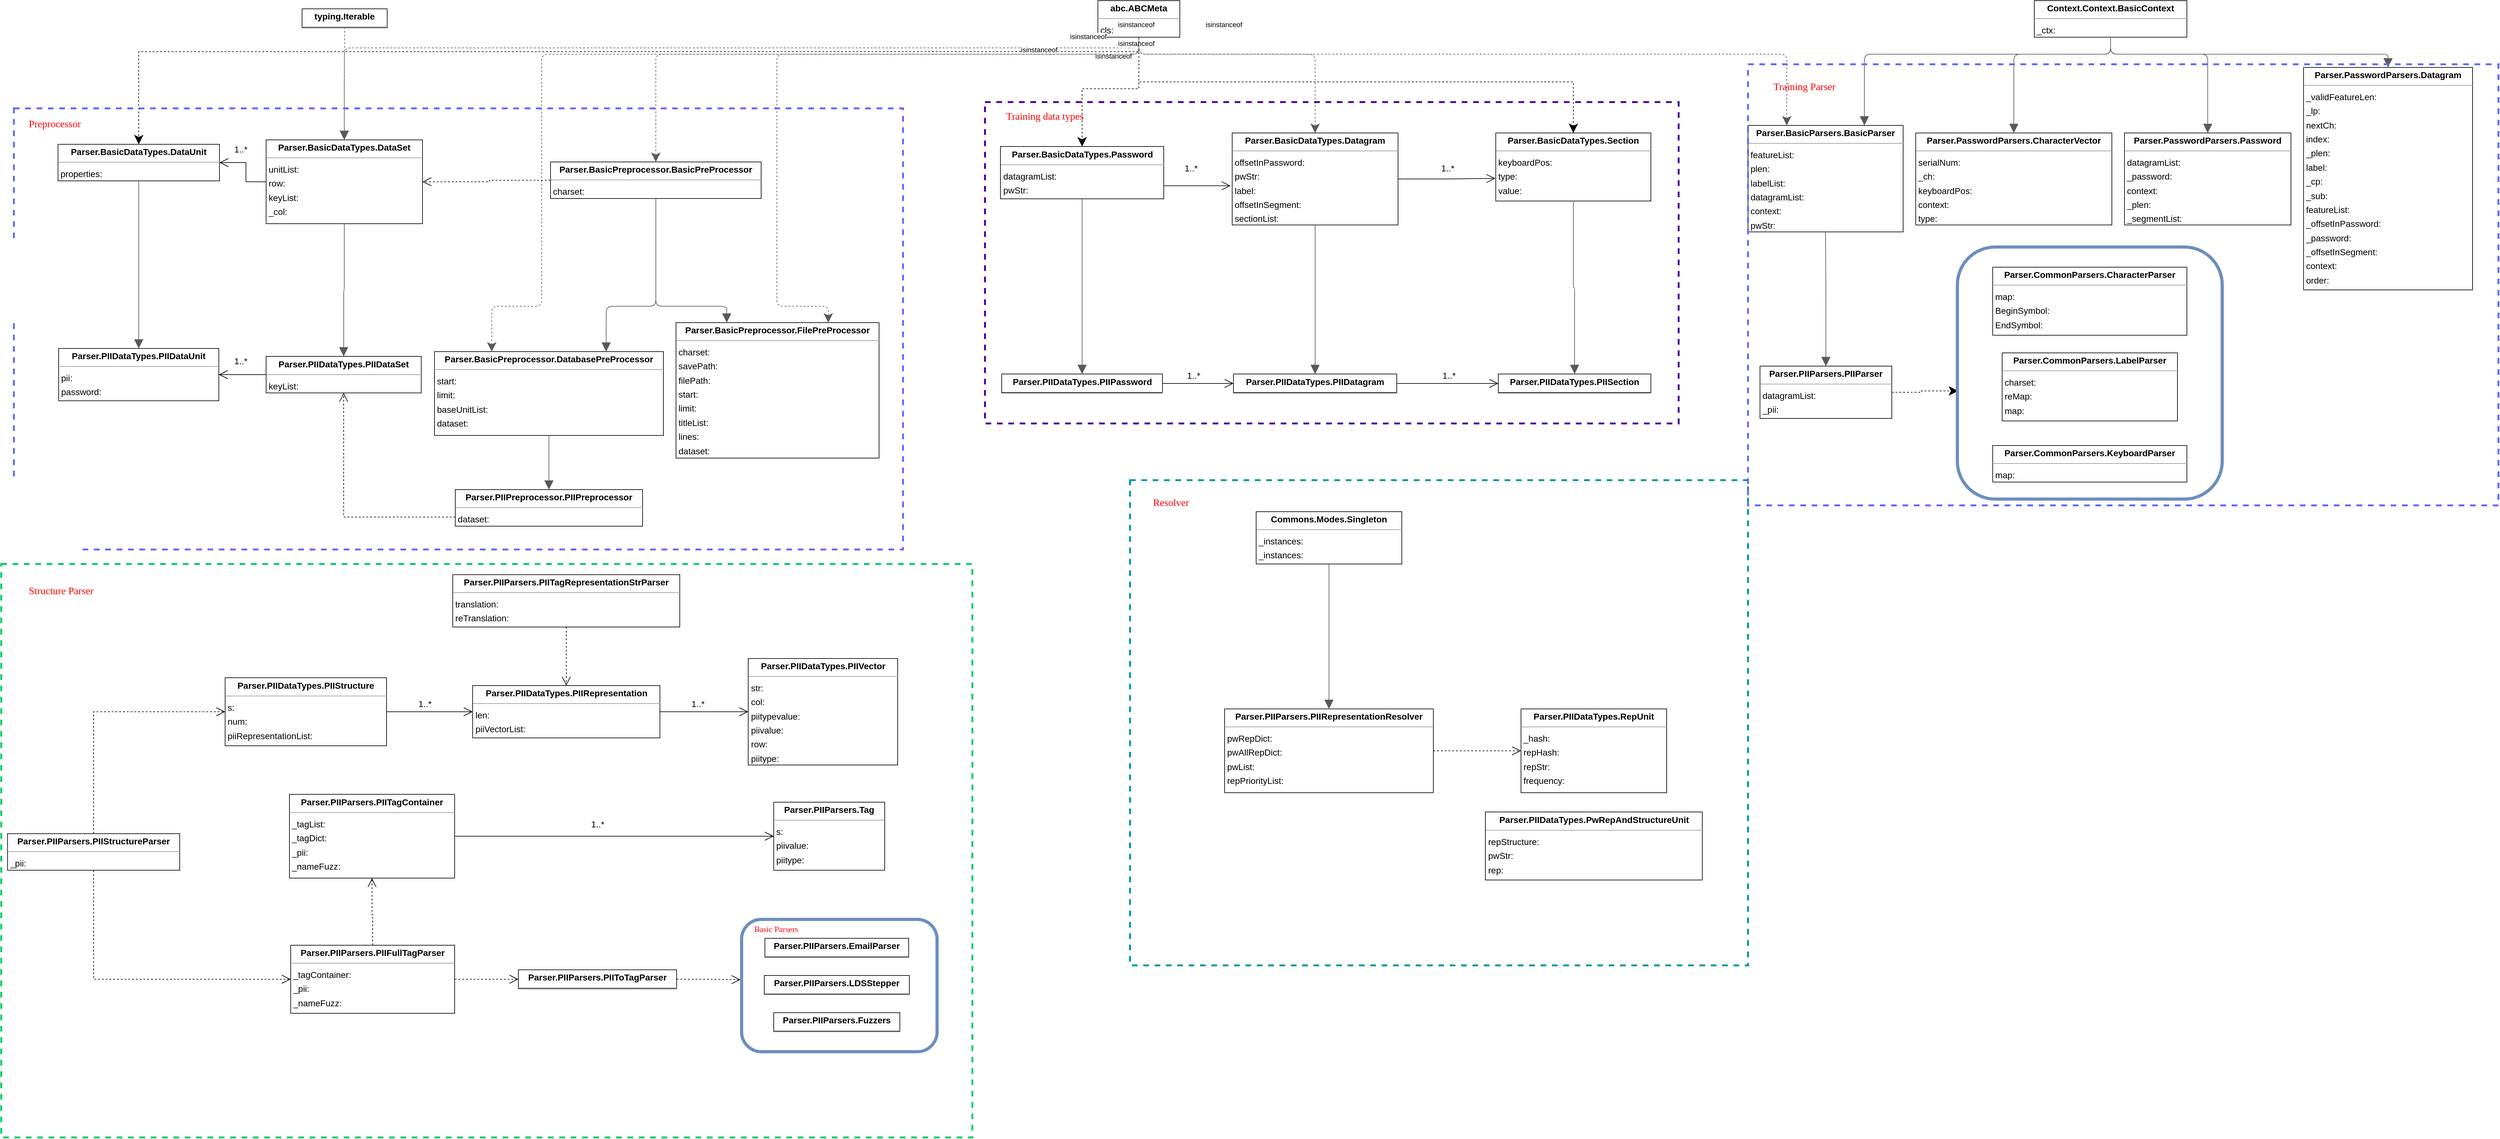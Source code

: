 <mxfile version="21.6.8" type="device">
  <diagram id="l_9h0uDrQ4hTbsfsAbHa" name="第 1 页">
    <mxGraphModel dx="3188" dy="1264" grid="1" gridSize="10" guides="1" tooltips="1" connect="1" arrows="1" fold="1" page="0" pageScale="1" pageWidth="827" pageHeight="1169" background="none" math="0" shadow="0">
      <root>
        <mxCell id="0" />
        <mxCell id="1" parent="0" />
        <mxCell id="node41" value="&lt;p style=&quot;margin:0px;margin-top:4px;text-align:center;&quot;&gt;&lt;b&gt;Commons.Modes.Singleton&lt;/b&gt;&lt;/p&gt;&lt;hr size=&quot;1&quot;/&gt;&lt;p style=&quot;margin:0 0 0 4px;line-height:1.6;&quot;&gt; _instances: &lt;br/&gt; _instances: &lt;/p&gt;" style="verticalAlign=top;align=left;overflow=fill;fontSize=14;fontFamily=Helvetica;html=1;rounded=0;shadow=0;comic=0;labelBackgroundColor=none;strokeWidth=1;" parent="1" vertex="1">
          <mxGeometry x="720" y="810" width="231" height="83" as="geometry" />
        </mxCell>
        <mxCell id="node36" value="&lt;p style=&quot;margin:0px;margin-top:4px;text-align:center;&quot;&gt;&lt;b&gt;Context.Context.BasicContext&lt;/b&gt;&lt;/p&gt;&lt;hr size=&quot;1&quot;/&gt;&lt;p style=&quot;margin:0 0 0 4px;line-height:1.6;&quot;&gt; _ctx: &lt;/p&gt;" style="verticalAlign=top;align=left;overflow=fill;fontSize=14;fontFamily=Helvetica;html=1;rounded=0;shadow=0;comic=0;labelBackgroundColor=none;strokeWidth=1;" parent="1" vertex="1">
          <mxGeometry x="1954" y="-1" width="242" height="58" as="geometry" />
        </mxCell>
        <mxCell id="node3" value="&lt;p style=&quot;margin:0px;margin-top:4px;text-align:center;&quot;&gt;&lt;b&gt;Parser.BasicDataTypes.DataSet&lt;/b&gt;&lt;/p&gt;&lt;hr size=&quot;1&quot;/&gt;&lt;p style=&quot;margin:0 0 0 4px;line-height:1.6;&quot;&gt; unitList: &lt;br/&gt; row: &lt;br/&gt; keyList: &lt;br/&gt; _col: &lt;/p&gt;" style="verticalAlign=top;align=left;overflow=fill;fontSize=14;fontFamily=Helvetica;html=1;rounded=0;shadow=0;comic=0;labelBackgroundColor=none;strokeWidth=1;" parent="1" vertex="1">
          <mxGeometry x="-850" y="220" width="248" height="133" as="geometry" />
        </mxCell>
        <mxCell id="node19" value="&lt;p style=&quot;margin:0px;margin-top:4px;text-align:center;&quot;&gt;&lt;b&gt;Parser.BasicDataTypes.DataUnit&lt;/b&gt;&lt;/p&gt;&lt;hr size=&quot;1&quot;/&gt;&lt;p style=&quot;margin:0 0 0 4px;line-height:1.6;&quot;&gt; properties: &lt;/p&gt;" style="verticalAlign=top;align=left;overflow=fill;fontSize=14;fontFamily=Helvetica;html=1;rounded=0;shadow=0;comic=0;labelBackgroundColor=none;strokeWidth=1;" parent="1" vertex="1">
          <mxGeometry x="-1180" y="227" width="256" height="58" as="geometry" />
        </mxCell>
        <mxCell id="node27" value="&lt;p style=&quot;margin:0px;margin-top:4px;text-align:center;&quot;&gt;&lt;b&gt;Parser.BasicDataTypes.Datagram&lt;/b&gt;&lt;/p&gt;&lt;hr size=&quot;1&quot;/&gt;&lt;p style=&quot;margin:0 0 0 4px;line-height:1.6;&quot;&gt; offsetInPassword: &lt;br/&gt; pwStr: &lt;br/&gt; label: &lt;br/&gt; offsetInSegment: &lt;br/&gt; sectionList: &lt;/p&gt;" style="verticalAlign=top;align=left;overflow=fill;fontSize=14;fontFamily=Helvetica;html=1;rounded=0;shadow=0;comic=0;labelBackgroundColor=none;strokeWidth=1;" parent="1" vertex="1">
          <mxGeometry x="682" y="209" width="263" height="146" as="geometry" />
        </mxCell>
        <mxCell id="node7" value="&lt;p style=&quot;margin:0px;margin-top:4px;text-align:center;&quot;&gt;&lt;b&gt;Parser.BasicDataTypes.Password&lt;/b&gt;&lt;/p&gt;&lt;hr size=&quot;1&quot;/&gt;&lt;p style=&quot;margin:0 0 0 4px;line-height:1.6;&quot;&gt; datagramList: &lt;br/&gt; pwStr: &lt;/p&gt;" style="verticalAlign=top;align=left;overflow=fill;fontSize=14;fontFamily=Helvetica;html=1;rounded=0;shadow=0;comic=0;labelBackgroundColor=none;strokeWidth=1;" parent="1" vertex="1">
          <mxGeometry x="314.5" y="230.5" width="259" height="83" as="geometry" />
        </mxCell>
        <mxCell id="node6" value="&lt;p style=&quot;margin:0px;margin-top:4px;text-align:center;&quot;&gt;&lt;b&gt;Parser.BasicDataTypes.Section&lt;/b&gt;&lt;/p&gt;&lt;hr size=&quot;1&quot;/&gt;&lt;p style=&quot;margin:0 0 0 4px;line-height:1.6;&quot;&gt; keyboardPos: &lt;br/&gt; type: &lt;br/&gt; value: &lt;/p&gt;" style="verticalAlign=top;align=left;overflow=fill;fontSize=14;fontFamily=Helvetica;html=1;rounded=0;shadow=0;comic=0;labelBackgroundColor=none;strokeWidth=1;" parent="1" vertex="1">
          <mxGeometry x="1100" y="209" width="246" height="108" as="geometry" />
        </mxCell>
        <mxCell id="node14" value="&lt;p style=&quot;margin:0px;margin-top:4px;text-align:center;&quot;&gt;&lt;b&gt;Parser.BasicParsers.BasicParser&lt;/b&gt;&lt;/p&gt;&lt;hr size=&quot;1&quot;/&gt;&lt;p style=&quot;margin:0 0 0 4px;line-height:1.6;&quot;&gt; featureList: &lt;br/&gt; plen: &lt;br/&gt; labelList: &lt;br/&gt; datagramList: &lt;br/&gt; context: &lt;br/&gt; pwStr: &lt;/p&gt;" style="verticalAlign=top;align=left;overflow=fill;fontSize=14;fontFamily=Helvetica;html=1;rounded=0;shadow=0;comic=0;labelBackgroundColor=none;strokeWidth=1;" parent="1" vertex="1">
          <mxGeometry x="1500" y="197" width="246" height="169" as="geometry" />
        </mxCell>
        <mxCell id="node4" value="&lt;p style=&quot;margin:0px;margin-top:4px;text-align:center;&quot;&gt;&lt;b&gt;Parser.BasicPreprocessor.BasicPreProcessor&lt;/b&gt;&lt;/p&gt;&lt;hr size=&quot;1&quot;/&gt;&lt;p style=&quot;margin:0 0 0 4px;line-height:1.6;&quot;&gt; charset: &lt;/p&gt;" style="verticalAlign=top;align=left;overflow=fill;fontSize=14;fontFamily=Helvetica;html=1;rounded=0;shadow=0;comic=0;labelBackgroundColor=none;strokeWidth=1;" parent="1" vertex="1">
          <mxGeometry x="-399" y="255" width="334" height="58" as="geometry" />
        </mxCell>
        <mxCell id="node25" value="&lt;p style=&quot;margin:0px;margin-top:4px;text-align:center;&quot;&gt;&lt;b&gt;Parser.BasicPreprocessor.DatabasePreProcessor&lt;/b&gt;&lt;/p&gt;&lt;hr size=&quot;1&quot;/&gt;&lt;p style=&quot;margin:0 0 0 4px;line-height:1.6;&quot;&gt; start: &lt;br/&gt; limit: &lt;br/&gt; baseUnitList: &lt;br/&gt; dataset: &lt;/p&gt;" style="verticalAlign=top;align=left;overflow=fill;fontSize=14;fontFamily=Helvetica;html=1;rounded=0;shadow=0;comic=0;labelBackgroundColor=none;strokeWidth=1;" parent="1" vertex="1">
          <mxGeometry x="-583" y="556" width="363" height="133" as="geometry" />
        </mxCell>
        <mxCell id="node18" value="&lt;p style=&quot;margin:0px;margin-top:4px;text-align:center;&quot;&gt;&lt;b&gt;Parser.BasicPreprocessor.FilePreProcessor&lt;/b&gt;&lt;/p&gt;&lt;hr size=&quot;1&quot;/&gt;&lt;p style=&quot;margin:0 0 0 4px;line-height:1.6;&quot;&gt; charset: &lt;br/&gt; savePath: &lt;br/&gt; filePath: &lt;br/&gt; start: &lt;br/&gt; limit: &lt;br/&gt; titleList: &lt;br/&gt; lines: &lt;br/&gt; dataset: &lt;/p&gt;" style="verticalAlign=top;align=left;overflow=fill;fontSize=14;fontFamily=Helvetica;html=1;rounded=0;shadow=0;comic=0;labelBackgroundColor=none;strokeWidth=1;" parent="1" vertex="1">
          <mxGeometry x="-200" y="510" width="322" height="215" as="geometry" />
        </mxCell>
        <mxCell id="node32" value="&lt;p style=&quot;margin:0px;margin-top:4px;text-align:center;&quot;&gt;&lt;b&gt;Parser.PIIDataTypes.PIIDataSet&lt;/b&gt;&lt;/p&gt;&lt;hr size=&quot;1&quot;/&gt;&lt;p style=&quot;margin:0 0 0 4px;line-height:1.6;&quot;&gt; keyList: &lt;/p&gt;" style="verticalAlign=top;align=left;overflow=fill;fontSize=14;fontFamily=Helvetica;html=1;rounded=0;shadow=0;comic=0;labelBackgroundColor=none;strokeWidth=1;" parent="1" vertex="1">
          <mxGeometry x="-850" y="563.5" width="246" height="58" as="geometry" />
        </mxCell>
        <mxCell id="node13" value="&lt;p style=&quot;margin:0px;margin-top:4px;text-align:center;&quot;&gt;&lt;b&gt;Parser.PIIDataTypes.PIIDataUnit&lt;/b&gt;&lt;/p&gt;&lt;hr size=&quot;1&quot;/&gt;&lt;p style=&quot;margin:0 0 0 4px;line-height:1.6;&quot;&gt; pii: &lt;br/&gt; password: &lt;/p&gt;" style="verticalAlign=top;align=left;overflow=fill;fontSize=14;fontFamily=Helvetica;html=1;rounded=0;shadow=0;comic=0;labelBackgroundColor=none;strokeWidth=1;" parent="1" vertex="1">
          <mxGeometry x="-1179" y="551" width="254" height="83" as="geometry" />
        </mxCell>
        <mxCell id="node12" value="&lt;p style=&quot;margin:0px;margin-top:4px;text-align:center;&quot;&gt;&lt;b&gt;Parser.PIIDataTypes.PIIDatagram&lt;/b&gt;&lt;/p&gt;&lt;hr size=&quot;1&quot;/&gt;" style="verticalAlign=top;align=left;overflow=fill;fontSize=14;fontFamily=Helvetica;html=1;rounded=0;shadow=0;comic=0;labelBackgroundColor=none;strokeWidth=1;" parent="1" vertex="1">
          <mxGeometry x="684" y="591.5" width="259" height="30" as="geometry" />
        </mxCell>
        <mxCell id="node39" value="&lt;p style=&quot;margin:0px;margin-top:4px;text-align:center;&quot;&gt;&lt;b&gt;Parser.PIIDataTypes.PIIPassword&lt;/b&gt;&lt;/p&gt;&lt;hr size=&quot;1&quot;/&gt;" style="verticalAlign=top;align=left;overflow=fill;fontSize=14;fontFamily=Helvetica;html=1;rounded=0;shadow=0;comic=0;labelBackgroundColor=none;strokeWidth=1;" parent="1" vertex="1">
          <mxGeometry x="316.5" y="591.5" width="255" height="30" as="geometry" />
        </mxCell>
        <mxCell id="node23" value="&lt;p style=&quot;margin:0px;margin-top:4px;text-align:center;&quot;&gt;&lt;b&gt;Parser.PIIDataTypes.PIIRepresentation&lt;/b&gt;&lt;/p&gt;&lt;hr size=&quot;1&quot;/&gt;&lt;p style=&quot;margin:0 0 0 4px;line-height:1.6;&quot;&gt; len: &lt;br/&gt; piiVectorList: &lt;/p&gt;" style="verticalAlign=top;align=left;overflow=fill;fontSize=14;fontFamily=Helvetica;html=1;rounded=0;shadow=0;comic=0;labelBackgroundColor=none;strokeWidth=1;" parent="1" vertex="1">
          <mxGeometry x="-522.5" y="1086" width="297" height="83" as="geometry" />
        </mxCell>
        <mxCell id="node9" value="&lt;p style=&quot;margin:0px;margin-top:4px;text-align:center;&quot;&gt;&lt;b&gt;Parser.PIIDataTypes.PIISection&lt;/b&gt;&lt;/p&gt;&lt;hr size=&quot;1&quot;/&gt;" style="verticalAlign=top;align=left;overflow=fill;fontSize=14;fontFamily=Helvetica;html=1;rounded=0;shadow=0;comic=0;labelBackgroundColor=none;strokeWidth=1;" parent="1" vertex="1">
          <mxGeometry x="1104" y="591.5" width="242" height="30" as="geometry" />
        </mxCell>
        <mxCell id="node37" value="&lt;p style=&quot;margin:0px;margin-top:4px;text-align:center;&quot;&gt;&lt;b&gt;Parser.PIIDataTypes.PIIStructure&lt;/b&gt;&lt;/p&gt;&lt;hr size=&quot;1&quot;/&gt;&lt;p style=&quot;margin:0 0 0 4px;line-height:1.6;&quot;&gt; s: &lt;br/&gt; num: &lt;br/&gt; piiRepresentationList: &lt;/p&gt;" style="verticalAlign=top;align=left;overflow=fill;fontSize=14;fontFamily=Helvetica;html=1;rounded=0;shadow=0;comic=0;labelBackgroundColor=none;strokeWidth=1;" parent="1" vertex="1">
          <mxGeometry x="-915" y="1073.5" width="256" height="108" as="geometry" />
        </mxCell>
        <mxCell id="node29" value="&lt;p style=&quot;margin:0px;margin-top:4px;text-align:center;&quot;&gt;&lt;b&gt;Parser.PIIDataTypes.PIIVector&lt;/b&gt;&lt;/p&gt;&lt;hr size=&quot;1&quot;/&gt;&lt;p style=&quot;margin:0 0 0 4px;line-height:1.6;&quot;&gt; str: &lt;br/&gt; col: &lt;br/&gt; piitypevalue: &lt;br/&gt; piivalue: &lt;br/&gt; row: &lt;br/&gt; piitype: &lt;/p&gt;" style="verticalAlign=top;align=left;overflow=fill;fontSize=14;fontFamily=Helvetica;html=1;rounded=0;shadow=0;comic=0;labelBackgroundColor=none;strokeWidth=1;" parent="1" vertex="1">
          <mxGeometry x="-85.5" y="1043" width="237" height="169" as="geometry" />
        </mxCell>
        <mxCell id="node15" value="&lt;p style=&quot;margin:0px;margin-top:4px;text-align:center;&quot;&gt;&lt;b&gt;Parser.PIIDataTypes.PwRepAndStructureUnit&lt;/b&gt;&lt;/p&gt;&lt;hr size=&quot;1&quot;/&gt;&lt;p style=&quot;margin:0 0 0 4px;line-height:1.6;&quot;&gt; repStructure: &lt;br/&gt; pwStr: &lt;br/&gt; rep: &lt;/p&gt;" style="verticalAlign=top;align=left;overflow=fill;fontSize=14;fontFamily=Helvetica;html=1;rounded=0;shadow=0;comic=0;labelBackgroundColor=none;strokeWidth=1;" parent="1" vertex="1">
          <mxGeometry x="1083.5" y="1286.5" width="344" height="108" as="geometry" />
        </mxCell>
        <mxCell id="node8" value="&lt;p style=&quot;margin:0px;margin-top:4px;text-align:center;&quot;&gt;&lt;b&gt;Parser.PIIDataTypes.RepUnit&lt;/b&gt;&lt;/p&gt;&lt;hr size=&quot;1&quot;/&gt;&lt;p style=&quot;margin:0 0 0 4px;line-height:1.6;&quot;&gt; _hash: &lt;br/&gt; repHash: &lt;br/&gt; repStr: &lt;br/&gt; frequency: &lt;/p&gt;" style="verticalAlign=top;align=left;overflow=fill;fontSize=14;fontFamily=Helvetica;html=1;rounded=0;shadow=0;comic=0;labelBackgroundColor=none;strokeWidth=1;" parent="1" vertex="1">
          <mxGeometry x="1140" y="1123" width="231" height="133" as="geometry" />
        </mxCell>
        <mxCell id="node26" value="&lt;p style=&quot;margin:0px;margin-top:4px;text-align:center;&quot;&gt;&lt;b&gt;Parser.PIIParsers.PIIFullTagParser&lt;/b&gt;&lt;/p&gt;&lt;hr size=&quot;1&quot;/&gt;&lt;p style=&quot;margin:0 0 0 4px;line-height:1.6;&quot;&gt; _tagContainer: &lt;br/&gt; _pii: &lt;br/&gt; _nameFuzz: &lt;/p&gt;" style="verticalAlign=top;align=left;overflow=fill;fontSize=14;fontFamily=Helvetica;html=1;rounded=0;shadow=0;comic=0;labelBackgroundColor=none;strokeWidth=1;" parent="1" vertex="1">
          <mxGeometry x="-811" y="1498" width="260" height="108" as="geometry" />
        </mxCell>
        <mxCell id="D26i1v6Gqlqpehpdv52o-15" style="edgeStyle=orthogonalEdgeStyle;rounded=0;orthogonalLoop=1;jettySize=auto;html=1;entryX=0.003;entryY=0.571;entryDx=0;entryDy=0;entryPerimeter=0;endSize=12;dashed=1;" edge="1" parent="1" source="node17" target="D26i1v6Gqlqpehpdv52o-13">
          <mxGeometry relative="1" as="geometry" />
        </mxCell>
        <mxCell id="node17" value="&lt;p style=&quot;margin:0px;margin-top:4px;text-align:center;&quot;&gt;&lt;b&gt;Parser.PIIParsers.PIIParser&lt;/b&gt;&lt;/p&gt;&lt;hr size=&quot;1&quot;/&gt;&lt;p style=&quot;margin:0 0 0 4px;line-height:1.6;&quot;&gt; datagramList: &lt;br/&gt; _pii: &lt;/p&gt;" style="verticalAlign=top;align=left;overflow=fill;fontSize=14;fontFamily=Helvetica;html=1;rounded=0;shadow=0;comic=0;labelBackgroundColor=none;strokeWidth=1;" parent="1" vertex="1">
          <mxGeometry x="1519" y="579" width="209" height="83" as="geometry" />
        </mxCell>
        <mxCell id="node30" value="&lt;p style=&quot;margin:0px;margin-top:4px;text-align:center;&quot;&gt;&lt;b&gt;Parser.PIIParsers.PIIRepresentationResolver&lt;/b&gt;&lt;/p&gt;&lt;hr size=&quot;1&quot;/&gt;&lt;p style=&quot;margin:0 0 0 4px;line-height:1.6;&quot;&gt; pwRepDict: &lt;br/&gt; pwAllRepDict: &lt;br/&gt; pwList: &lt;br/&gt; repPriorityList: &lt;/p&gt;" style="verticalAlign=top;align=left;overflow=fill;fontSize=14;fontFamily=Helvetica;html=1;rounded=0;shadow=0;comic=0;labelBackgroundColor=none;strokeWidth=1;" parent="1" vertex="1">
          <mxGeometry x="670" y="1123" width="331" height="133" as="geometry" />
        </mxCell>
        <mxCell id="node16" value="&lt;p style=&quot;margin:0px;margin-top:4px;text-align:center;&quot;&gt;&lt;b&gt;Parser.PIIParsers.PIIStructureParser&lt;/b&gt;&lt;/p&gt;&lt;hr size=&quot;1&quot;/&gt;&lt;p style=&quot;margin:0 0 0 4px;line-height:1.6;&quot;&gt; _pii: &lt;/p&gt;" style="verticalAlign=top;align=left;overflow=fill;fontSize=14;fontFamily=Helvetica;html=1;rounded=0;shadow=0;comic=0;labelBackgroundColor=none;strokeWidth=1;" parent="1" vertex="1">
          <mxGeometry x="-1260" y="1321" width="273" height="58" as="geometry" />
        </mxCell>
        <mxCell id="node34" value="&lt;p style=&quot;margin:0px;margin-top:4px;text-align:center;&quot;&gt;&lt;b&gt;Parser.PIIParsers.PIITagContainer&lt;/b&gt;&lt;/p&gt;&lt;hr size=&quot;1&quot;/&gt;&lt;p style=&quot;margin:0 0 0 4px;line-height:1.6;&quot;&gt; _tagList: &lt;br/&gt; _tagDict: &lt;br/&gt; _pii: &lt;br/&gt; _nameFuzz: &lt;/p&gt;" style="verticalAlign=top;align=left;overflow=fill;fontSize=14;fontFamily=Helvetica;html=1;rounded=0;shadow=0;comic=0;labelBackgroundColor=none;strokeWidth=1;" parent="1" vertex="1">
          <mxGeometry x="-813" y="1258.5" width="262" height="133" as="geometry" />
        </mxCell>
        <mxCell id="node33" value="&lt;p style=&quot;margin:0px;margin-top:4px;text-align:center;&quot;&gt;&lt;b&gt;Parser.PIIParsers.PIITagRepresentationStrParser&lt;/b&gt;&lt;/p&gt;&lt;hr size=&quot;1&quot;/&gt;&lt;p style=&quot;margin:0 0 0 4px;line-height:1.6;&quot;&gt; translation: &lt;br/&gt; reTranslation: &lt;/p&gt;" style="verticalAlign=top;align=left;overflow=fill;fontSize=14;fontFamily=Helvetica;html=1;rounded=0;shadow=0;comic=0;labelBackgroundColor=none;strokeWidth=1;" parent="1" vertex="1">
          <mxGeometry x="-554" y="910" width="360" height="83" as="geometry" />
        </mxCell>
        <mxCell id="D26i1v6Gqlqpehpdv52o-35" style="edgeStyle=orthogonalEdgeStyle;rounded=0;orthogonalLoop=1;jettySize=auto;html=1;entryX=-0.006;entryY=0.456;entryDx=0;entryDy=0;entryPerimeter=0;dashed=1;endSize=12;endArrow=open;endFill=0;" edge="1" parent="1" source="node31" target="D26i1v6Gqlqpehpdv52o-31">
          <mxGeometry relative="1" as="geometry" />
        </mxCell>
        <mxCell id="node31" value="&lt;p style=&quot;margin:0px;margin-top:4px;text-align:center;&quot;&gt;&lt;b&gt;Parser.PIIParsers.PIIToTagParser&lt;/b&gt;&lt;/p&gt;&lt;hr size=&quot;1&quot;/&gt;" style="verticalAlign=top;align=left;overflow=fill;fontSize=14;fontFamily=Helvetica;html=1;rounded=0;shadow=0;comic=0;labelBackgroundColor=none;strokeWidth=1;" parent="1" vertex="1">
          <mxGeometry x="-450" y="1537" width="251" height="30" as="geometry" />
        </mxCell>
        <mxCell id="node0" value="&lt;p style=&quot;margin:0px;margin-top:4px;text-align:center;&quot;&gt;&lt;b&gt;Parser.PIIParsers.Tag&lt;/b&gt;&lt;/p&gt;&lt;hr size=&quot;1&quot;/&gt;&lt;p style=&quot;margin:0 0 0 4px;line-height:1.6;&quot;&gt; s: &lt;br/&gt; piivalue: &lt;br/&gt; piitype: &lt;/p&gt;" style="verticalAlign=top;align=left;overflow=fill;fontSize=14;fontFamily=Helvetica;html=1;rounded=0;shadow=0;comic=0;labelBackgroundColor=none;strokeWidth=1;" parent="1" vertex="1">
          <mxGeometry x="-45" y="1271" width="176" height="108" as="geometry" />
        </mxCell>
        <mxCell id="node22" value="&lt;p style=&quot;margin:0px;margin-top:4px;text-align:center;&quot;&gt;&lt;b&gt;Parser.PIIPreprocessor.PIIPreprocessor&lt;/b&gt;&lt;/p&gt;&lt;hr size=&quot;1&quot;/&gt;&lt;p style=&quot;margin:0 0 0 4px;line-height:1.6;&quot;&gt; dataset: &lt;/p&gt;" style="verticalAlign=top;align=left;overflow=fill;fontSize=14;fontFamily=Helvetica;html=1;rounded=0;shadow=0;comic=0;labelBackgroundColor=none;strokeWidth=1;" parent="1" vertex="1">
          <mxGeometry x="-550" y="775" width="297" height="58" as="geometry" />
        </mxCell>
        <mxCell id="node20" value="&lt;p style=&quot;margin:0px;margin-top:4px;text-align:center;&quot;&gt;&lt;b&gt;Parser.PasswordParsers.CharacterVector&lt;/b&gt;&lt;/p&gt;&lt;hr size=&quot;1&quot;/&gt;&lt;p style=&quot;margin:0 0 0 4px;line-height:1.6;&quot;&gt; serialNum: &lt;br/&gt; _ch: &lt;br/&gt; keyboardPos: &lt;br/&gt; context: &lt;br/&gt; type: &lt;/p&gt;" style="verticalAlign=top;align=left;overflow=fill;fontSize=14;fontFamily=Helvetica;html=1;rounded=0;shadow=0;comic=0;labelBackgroundColor=none;strokeWidth=1;" parent="1" vertex="1">
          <mxGeometry x="1766" y="209" width="311" height="146" as="geometry" />
        </mxCell>
        <mxCell id="node5" value="&lt;p style=&quot;margin:0px;margin-top:4px;text-align:center;&quot;&gt;&lt;b&gt;Parser.PasswordParsers.Datagram&lt;/b&gt;&lt;/p&gt;&lt;hr size=&quot;1&quot;/&gt;&lt;p style=&quot;margin:0 0 0 4px;line-height:1.6;&quot;&gt; _validFeatureLen: &lt;br/&gt; _lp: &lt;br/&gt; nextCh: &lt;br/&gt; index: &lt;br/&gt; _plen: &lt;br/&gt; label: &lt;br/&gt; _cp: &lt;br/&gt; _sub: &lt;br/&gt; featureList: &lt;br/&gt; _offsetInPassword: &lt;br/&gt; _password: &lt;br/&gt; _offsetInSegment: &lt;br/&gt; context: &lt;br/&gt; order: &lt;/p&gt;" style="verticalAlign=top;align=left;overflow=fill;fontSize=14;fontFamily=Helvetica;html=1;rounded=0;shadow=0;comic=0;labelBackgroundColor=none;strokeWidth=1;" parent="1" vertex="1">
          <mxGeometry x="2381" y="105" width="268" height="353" as="geometry" />
        </mxCell>
        <mxCell id="node24" value="&lt;p style=&quot;margin:0px;margin-top:4px;text-align:center;&quot;&gt;&lt;b&gt;Parser.PasswordParsers.Password&lt;/b&gt;&lt;/p&gt;&lt;hr size=&quot;1&quot;/&gt;&lt;p style=&quot;margin:0 0 0 4px;line-height:1.6;&quot;&gt; datagramList: &lt;br/&gt; _password: &lt;br/&gt; context: &lt;br/&gt; _plen: &lt;br/&gt; _segmentList: &lt;/p&gt;" style="verticalAlign=top;align=left;overflow=fill;fontSize=14;fontFamily=Helvetica;html=1;rounded=0;shadow=0;comic=0;labelBackgroundColor=none;strokeWidth=1;" parent="1" vertex="1">
          <mxGeometry x="2097" y="209" width="264" height="146" as="geometry" />
        </mxCell>
        <mxCell id="D26i1v6Gqlqpehpdv52o-8" style="edgeStyle=orthogonalEdgeStyle;rounded=0;orthogonalLoop=1;jettySize=auto;html=1;exitX=0.5;exitY=1;exitDx=0;exitDy=0;entryX=0.5;entryY=0;entryDx=0;entryDy=0;dashed=1;startArrow=none;startFill=0;endSize=12;" edge="1" parent="1" source="node40" target="node19">
          <mxGeometry relative="1" as="geometry">
            <mxPoint x="-300" y="100" as="targetPoint" />
            <Array as="points">
              <mxPoint x="534" y="80" />
              <mxPoint x="-1052" y="80" />
            </Array>
          </mxGeometry>
        </mxCell>
        <mxCell id="node40" value="&lt;p style=&quot;margin:0px;margin-top:4px;text-align:center;&quot;&gt;&lt;b&gt;abc.ABCMeta&lt;/b&gt;&lt;/p&gt;&lt;hr size=&quot;1&quot;/&gt;&lt;p style=&quot;margin:0 0 0 4px;line-height:1.6;&quot;&gt; cls: &lt;/p&gt;" style="verticalAlign=top;align=left;overflow=fill;fontSize=14;fontFamily=Helvetica;html=1;rounded=0;shadow=0;comic=0;labelBackgroundColor=none;strokeWidth=1;" parent="1" vertex="1">
          <mxGeometry x="469" y="-1" width="130" height="58" as="geometry" />
        </mxCell>
        <mxCell id="node1" value="&lt;p style=&quot;margin:0px;margin-top:4px;text-align:center;&quot;&gt;&lt;b&gt;typing.Iterable&lt;/b&gt;&lt;/p&gt;&lt;hr size=&quot;1&quot;/&gt;" style="verticalAlign=top;align=left;overflow=fill;fontSize=14;fontFamily=Helvetica;html=1;rounded=0;shadow=0;comic=0;labelBackgroundColor=none;strokeWidth=1;" parent="1" vertex="1">
          <mxGeometry x="-793" y="12" width="135" height="30" as="geometry" />
        </mxCell>
        <mxCell id="edge20" value="" style="html=1;rounded=1;edgeStyle=orthogonalEdgeStyle;dashed=1;startArrow=classic;startSize=12;endArrow=none;strokeColor=#595959;exitX=0.500;exitY=0.000;exitDx=0;exitDy=0;entryX=0.500;entryY=1.001;entryDx=0;entryDy=0;" parent="1" source="node3" target="node40" edge="1">
          <mxGeometry width="50" height="50" relative="1" as="geometry">
            <Array as="points">
              <mxPoint x="-726" y="74" />
              <mxPoint x="534" y="74" />
            </Array>
          </mxGeometry>
        </mxCell>
        <mxCell id="label124" value="isinstanceof" style="edgeLabel;resizable=0;html=1;align=left;verticalAlign=top;strokeColor=default;" parent="edge20" vertex="1" connectable="0">
          <mxGeometry x="499" y="54" as="geometry" />
        </mxCell>
        <mxCell id="edge21" value="" style="html=1;rounded=1;edgeStyle=orthogonalEdgeStyle;dashed=1;startArrow=block;startSize=12;endArrow=none;strokeColor=#595959;exitX=0.500;exitY=0.000;exitDx=0;exitDy=0;entryX=0.500;entryY=1.002;entryDx=0;entryDy=0;" parent="1" source="node3" target="node1" edge="1">
          <mxGeometry width="50" height="50" relative="1" as="geometry">
            <Array as="points" />
          </mxGeometry>
        </mxCell>
        <mxCell id="edge15" value="" style="html=1;rounded=1;edgeStyle=orthogonalEdgeStyle;dashed=1;startArrow=classic;startSize=12;endArrow=none;strokeColor=#595959;exitX=0.500;exitY=0.000;exitDx=0;exitDy=0;entryX=0.500;entryY=1.001;entryDx=0;entryDy=0;" parent="1" source="node27" target="node40" edge="1">
          <mxGeometry width="50" height="50" relative="1" as="geometry">
            <Array as="points">
              <mxPoint x="814" y="84" />
              <mxPoint x="534" y="84" />
            </Array>
          </mxGeometry>
        </mxCell>
        <mxCell id="label94" value="isinstanceof" style="edgeLabel;resizable=0;html=1;align=left;verticalAlign=top;strokeColor=default;" parent="edge15" vertex="1" connectable="0">
          <mxGeometry x="423" y="43" as="geometry" />
        </mxCell>
        <mxCell id="edge19" value="" style="html=1;rounded=1;edgeStyle=orthogonalEdgeStyle;dashed=0;startArrow=block;startSize=12;endArrow=none;strokeColor=#595959;exitX=0.750;exitY=0.000;exitDx=0;exitDy=0;entryX=0.500;entryY=1.001;entryDx=0;entryDy=0;" parent="1" source="node14" target="node36" edge="1">
          <mxGeometry width="50" height="50" relative="1" as="geometry">
            <Array as="points">
              <mxPoint x="1685" y="84" />
              <mxPoint x="2075" y="84" />
            </Array>
          </mxGeometry>
        </mxCell>
        <mxCell id="edge14" value="" style="html=1;rounded=1;edgeStyle=orthogonalEdgeStyle;dashed=1;startArrow=classic;startSize=12;endArrow=none;strokeColor=#595959;exitX=0.250;exitY=0.000;exitDx=0;exitDy=0;entryX=0.500;entryY=1.001;entryDx=0;entryDy=0;" parent="1" source="node14" target="node40" edge="1">
          <mxGeometry width="50" height="50" relative="1" as="geometry">
            <Array as="points">
              <mxPoint x="1562" y="84" />
              <mxPoint x="534" y="84" />
            </Array>
          </mxGeometry>
        </mxCell>
        <mxCell id="label88" value="isinstanceof" style="edgeLabel;resizable=0;html=1;align=left;verticalAlign=top;strokeColor=default;" parent="edge14" vertex="1" connectable="0">
          <mxGeometry x="638" y="24" as="geometry" />
        </mxCell>
        <mxCell id="edge12" value="" style="html=1;rounded=1;edgeStyle=orthogonalEdgeStyle;dashed=1;startArrow=classic;startSize=12;endArrow=none;strokeColor=#595959;exitX=0.500;exitY=0.001;exitDx=0;exitDy=0;entryX=0.500;entryY=1.001;entryDx=0;entryDy=0;" parent="1" source="node4" target="node40" edge="1">
          <mxGeometry width="50" height="50" relative="1" as="geometry">
            <Array as="points">
              <mxPoint x="-232" y="84" />
              <mxPoint x="534" y="84" />
            </Array>
          </mxGeometry>
        </mxCell>
        <mxCell id="label76" value="isinstanceof" style="edgeLabel;resizable=0;html=1;align=left;verticalAlign=top;strokeColor=default;" parent="edge12" vertex="1" connectable="0">
          <mxGeometry x="345" y="64" as="geometry" />
        </mxCell>
        <mxCell id="edge2" value="" style="html=1;rounded=1;edgeStyle=orthogonalEdgeStyle;dashed=0;startArrow=block;startSize=12;endArrow=none;strokeColor=#595959;exitX=0.750;exitY=0.000;exitDx=0;exitDy=0;entryX=0.500;entryY=1.001;entryDx=0;entryDy=0;" parent="1" source="node25" target="node4" edge="1">
          <mxGeometry width="50" height="50" relative="1" as="geometry">
            <Array as="points">
              <mxPoint x="-311" y="484" />
              <mxPoint x="-232" y="484" />
            </Array>
          </mxGeometry>
        </mxCell>
        <mxCell id="edge23" value="" style="html=1;rounded=1;edgeStyle=orthogonalEdgeStyle;dashed=1;startArrow=classic;startSize=12;endArrow=none;strokeColor=#595959;exitX=0.250;exitY=0.000;exitDx=0;exitDy=0;entryX=0.500;entryY=1.001;entryDx=0;entryDy=0;" parent="1" source="node25" target="node40" edge="1">
          <mxGeometry width="50" height="50" relative="1" as="geometry">
            <Array as="points">
              <mxPoint x="-492" y="484" />
              <mxPoint x="-413" y="484" />
              <mxPoint x="-413" y="84" />
              <mxPoint x="534" y="84" />
            </Array>
          </mxGeometry>
        </mxCell>
        <mxCell id="label142" value="isinstanceof" style="edgeLabel;resizable=0;html=1;align=left;verticalAlign=top;strokeColor=default;" parent="edge23" vertex="1" connectable="0">
          <mxGeometry x="463" y="74" as="geometry" />
        </mxCell>
        <mxCell id="edge4" value="" style="html=1;rounded=1;edgeStyle=orthogonalEdgeStyle;dashed=0;startArrow=block;startSize=12;endArrow=none;strokeColor=#595959;exitX=0.250;exitY=0.000;exitDx=0;exitDy=0;entryX=0.500;entryY=1.001;entryDx=0;entryDy=0;" parent="1" source="node18" target="node4" edge="1">
          <mxGeometry width="50" height="50" relative="1" as="geometry">
            <Array as="points">
              <mxPoint x="-119" y="484" />
              <mxPoint x="-232" y="484" />
            </Array>
          </mxGeometry>
        </mxCell>
        <mxCell id="edge5" value="" style="html=1;rounded=1;edgeStyle=orthogonalEdgeStyle;dashed=1;startArrow=classic;startSize=12;endArrow=none;strokeColor=#595959;exitX=0.750;exitY=0.000;exitDx=0;exitDy=0;entryX=0.500;entryY=1.001;entryDx=0;entryDy=0;" parent="1" source="node18" target="node40" edge="1">
          <mxGeometry width="50" height="50" relative="1" as="geometry">
            <Array as="points">
              <mxPoint x="42" y="484" />
              <mxPoint x="-40" y="484" />
              <mxPoint x="-40" y="84" />
              <mxPoint x="534" y="84" />
            </Array>
          </mxGeometry>
        </mxCell>
        <mxCell id="label34" value="isinstanceof" style="edgeLabel;resizable=0;html=1;align=left;verticalAlign=top;strokeColor=default;" parent="edge5" vertex="1" connectable="0">
          <mxGeometry x="499" y="24" as="geometry" />
        </mxCell>
        <mxCell id="edge9" value="" style="html=1;rounded=1;edgeStyle=orthogonalEdgeStyle;dashed=0;startArrow=block;startSize=12;endArrow=none;strokeColor=#595959;exitX=0.500;exitY=0.001;exitDx=0;exitDy=0;entryX=0.500;entryY=1.000;entryDx=0;entryDy=0;" parent="1" source="node32" target="node3" edge="1">
          <mxGeometry width="50" height="50" relative="1" as="geometry">
            <Array as="points" />
          </mxGeometry>
        </mxCell>
        <mxCell id="edge22" value="" style="html=1;rounded=1;edgeStyle=orthogonalEdgeStyle;dashed=0;startArrow=block;startSize=12;endArrow=none;strokeColor=#595959;exitX=0.500;exitY=0.000;exitDx=0;exitDy=0;entryX=0.500;entryY=1.001;entryDx=0;entryDy=0;" parent="1" source="node13" target="node19" edge="1">
          <mxGeometry width="50" height="50" relative="1" as="geometry">
            <Array as="points" />
          </mxGeometry>
        </mxCell>
        <mxCell id="edge16" value="" style="html=1;rounded=1;edgeStyle=orthogonalEdgeStyle;dashed=0;startArrow=block;startSize=12;endArrow=none;strokeColor=#595959;exitX=0.500;exitY=0.001;exitDx=0;exitDy=0;entryX=0.500;entryY=1.000;entryDx=0;entryDy=0;" parent="1" source="node12" target="node27" edge="1">
          <mxGeometry width="50" height="50" relative="1" as="geometry">
            <Array as="points" />
          </mxGeometry>
        </mxCell>
        <mxCell id="edge13" value="" style="html=1;rounded=1;edgeStyle=orthogonalEdgeStyle;dashed=0;startArrow=block;startSize=12;endArrow=none;strokeColor=#595959;exitX=0.500;exitY=0.001;exitDx=0;exitDy=0;entryX=0.500;entryY=1.000;entryDx=0;entryDy=0;" parent="1" source="node39" target="node7" edge="1">
          <mxGeometry width="50" height="50" relative="1" as="geometry">
            <Array as="points" />
          </mxGeometry>
        </mxCell>
        <mxCell id="edge11" value="" style="html=1;rounded=1;edgeStyle=orthogonalEdgeStyle;dashed=0;startArrow=block;startSize=12;endArrow=none;strokeColor=#595959;exitX=0.500;exitY=0.001;exitDx=0;exitDy=0;entryX=0.500;entryY=1.000;entryDx=0;entryDy=0;" parent="1" source="node9" target="node6" edge="1">
          <mxGeometry width="50" height="50" relative="1" as="geometry">
            <Array as="points" />
          </mxGeometry>
        </mxCell>
        <mxCell id="edge0" value="" style="html=1;rounded=1;edgeStyle=orthogonalEdgeStyle;dashed=0;startArrow=block;startSize=12;endArrow=none;strokeColor=#595959;exitX=0.500;exitY=0.000;exitDx=0;exitDy=0;entryX=0.500;entryY=1.000;entryDx=0;entryDy=0;" parent="1" source="node17" target="node14" edge="1">
          <mxGeometry width="50" height="50" relative="1" as="geometry">
            <Array as="points" />
          </mxGeometry>
        </mxCell>
        <mxCell id="edge25" value="" style="html=1;rounded=1;edgeStyle=orthogonalEdgeStyle;dashed=0;startArrow=block;startSize=12;endArrow=none;strokeColor=#595959;exitX=0.500;exitY=0.000;exitDx=0;exitDy=0;entryX=0.500;entryY=1.000;entryDx=0;entryDy=0;" parent="1" source="node30" target="node41" edge="1">
          <mxGeometry width="50" height="50" relative="1" as="geometry">
            <Array as="points" />
          </mxGeometry>
        </mxCell>
        <mxCell id="edge18" value="" style="html=1;rounded=1;edgeStyle=orthogonalEdgeStyle;dashed=0;startArrow=block;startSize=12;endArrow=none;strokeColor=#595959;exitX=0.500;exitY=0.001;exitDx=0;exitDy=0;entryX=0.500;entryY=1.000;entryDx=0;entryDy=0;" parent="1" source="node22" target="node25" edge="1">
          <mxGeometry width="50" height="50" relative="1" as="geometry">
            <Array as="points" />
          </mxGeometry>
        </mxCell>
        <mxCell id="edge6" value="" style="html=1;rounded=1;edgeStyle=orthogonalEdgeStyle;dashed=0;startArrow=block;startSize=12;endArrow=none;strokeColor=#595959;exitX=0.500;exitY=0.000;exitDx=0;exitDy=0;entryX=0.500;entryY=1.001;entryDx=0;entryDy=0;" parent="1" source="node20" target="node36" edge="1">
          <mxGeometry width="50" height="50" relative="1" as="geometry">
            <Array as="points">
              <mxPoint x="1922" y="84" />
              <mxPoint x="2075" y="84" />
            </Array>
          </mxGeometry>
        </mxCell>
        <mxCell id="edge8" value="" style="html=1;rounded=1;edgeStyle=orthogonalEdgeStyle;dashed=0;startArrow=block;startSize=12;endArrow=none;strokeColor=#595959;exitX=0.500;exitY=0.000;exitDx=0;exitDy=0;entryX=0.500;entryY=1.001;entryDx=0;entryDy=0;" parent="1" source="node5" target="node36" edge="1">
          <mxGeometry width="50" height="50" relative="1" as="geometry">
            <Array as="points">
              <mxPoint x="2515" y="84" />
              <mxPoint x="2075" y="84" />
            </Array>
          </mxGeometry>
        </mxCell>
        <mxCell id="edge10" value="" style="html=1;rounded=1;edgeStyle=orthogonalEdgeStyle;dashed=0;startArrow=block;startSize=12;endArrow=none;strokeColor=#595959;exitX=0.500;exitY=0.000;exitDx=0;exitDy=0;entryX=0.500;entryY=1.001;entryDx=0;entryDy=0;" parent="1" source="node24" target="node36" edge="1">
          <mxGeometry width="50" height="50" relative="1" as="geometry">
            <Array as="points">
              <mxPoint x="2229" y="84" />
              <mxPoint x="2075" y="84" />
            </Array>
          </mxGeometry>
        </mxCell>
        <mxCell id="D26i1v6Gqlqpehpdv52o-19" value="" style="group" vertex="1" connectable="0" parent="1">
          <mxGeometry x="1832" y="390" width="420" height="400" as="geometry" />
        </mxCell>
        <mxCell id="D26i1v6Gqlqpehpdv52o-10" value="&lt;p style=&quot;margin:0px;margin-top:4px;text-align:center;&quot;&gt;&lt;b&gt;Parser.CommonParsers.CharacterParser&lt;/b&gt;&lt;/p&gt;&lt;hr size=&quot;1&quot;/&gt;&lt;p style=&quot;margin:0 0 0 4px;line-height:1.6;&quot;&gt; map: &lt;br/&gt; BeginSymbol: &lt;br/&gt; EndSymbol: &lt;/p&gt;" style="verticalAlign=top;align=left;overflow=fill;fontSize=14;fontFamily=Helvetica;html=1;rounded=0;shadow=0;comic=0;labelBackgroundColor=none;strokeWidth=1;" vertex="1" parent="D26i1v6Gqlqpehpdv52o-19">
          <mxGeometry x="56" y="32" width="308" height="108" as="geometry" />
        </mxCell>
        <mxCell id="D26i1v6Gqlqpehpdv52o-11" value="&lt;p style=&quot;margin:0px;margin-top:4px;text-align:center;&quot;&gt;&lt;b&gt;Parser.CommonParsers.KeyboardParser&lt;/b&gt;&lt;/p&gt;&lt;hr size=&quot;1&quot;/&gt;&lt;p style=&quot;margin:0 0 0 4px;line-height:1.6;&quot;&gt; map: &lt;/p&gt;" style="verticalAlign=top;align=left;overflow=fill;fontSize=14;fontFamily=Helvetica;html=1;rounded=0;shadow=0;comic=0;labelBackgroundColor=none;strokeWidth=1;" vertex="1" parent="D26i1v6Gqlqpehpdv52o-19">
          <mxGeometry x="56" y="315" width="308" height="58" as="geometry" />
        </mxCell>
        <mxCell id="D26i1v6Gqlqpehpdv52o-12" value="&lt;p style=&quot;margin:0px;margin-top:4px;text-align:center;&quot;&gt;&lt;b&gt;Parser.CommonParsers.LabelParser&lt;/b&gt;&lt;/p&gt;&lt;hr size=&quot;1&quot;/&gt;&lt;p style=&quot;margin:0 0 0 4px;line-height:1.6;&quot;&gt; charset: &lt;br/&gt; reMap: &lt;br/&gt; map: &lt;/p&gt;" style="verticalAlign=top;align=left;overflow=fill;fontSize=14;fontFamily=Helvetica;html=1;rounded=0;shadow=0;comic=0;labelBackgroundColor=none;strokeWidth=1;" vertex="1" parent="D26i1v6Gqlqpehpdv52o-19">
          <mxGeometry x="71" y="168" width="278" height="108" as="geometry" />
        </mxCell>
        <mxCell id="D26i1v6Gqlqpehpdv52o-13" value="" style="whiteSpace=wrap;html=1;rounded=1;glass=0;fillColor=none;strokeColor=#6c8ebf;strokeWidth=5;" vertex="1" parent="D26i1v6Gqlqpehpdv52o-19">
          <mxGeometry width="420" height="400" as="geometry" />
        </mxCell>
        <mxCell id="D26i1v6Gqlqpehpdv52o-34" value="" style="group" vertex="1" connectable="0" parent="1">
          <mxGeometry x="-96" y="1457" width="310" height="210" as="geometry" />
        </mxCell>
        <mxCell id="D26i1v6Gqlqpehpdv52o-29" value="" style="group" vertex="1" connectable="0" parent="D26i1v6Gqlqpehpdv52o-34">
          <mxGeometry x="36" y="30" width="230" height="148" as="geometry" />
        </mxCell>
        <mxCell id="node10" value="&lt;p style=&quot;margin:0px;margin-top:4px;text-align:center;&quot;&gt;&lt;b&gt;Parser.PIIParsers.EmailParser&lt;/b&gt;&lt;/p&gt;&lt;hr size=&quot;1&quot;/&gt;" style="verticalAlign=top;align=left;overflow=fill;fontSize=14;fontFamily=Helvetica;html=1;rounded=0;shadow=0;comic=0;labelBackgroundColor=none;strokeWidth=1;" parent="D26i1v6Gqlqpehpdv52o-29" vertex="1">
          <mxGeometry x="1" width="228" height="30" as="geometry" />
        </mxCell>
        <mxCell id="node38" value="&lt;p style=&quot;margin:0px;margin-top:4px;text-align:center;&quot;&gt;&lt;b&gt;Parser.PIIParsers.Fuzzers&lt;/b&gt;&lt;/p&gt;&lt;hr size=&quot;1&quot;/&gt;" style="verticalAlign=top;align=left;overflow=fill;fontSize=14;fontFamily=Helvetica;html=1;rounded=0;shadow=0;comic=0;labelBackgroundColor=none;strokeWidth=1;" parent="D26i1v6Gqlqpehpdv52o-29" vertex="1">
          <mxGeometry x="15" y="118" width="200" height="30" as="geometry" />
        </mxCell>
        <mxCell id="node35" value="&lt;p style=&quot;margin:0px;margin-top:4px;text-align:center;&quot;&gt;&lt;b&gt;Parser.PIIParsers.LDSStepper&lt;/b&gt;&lt;/p&gt;&lt;hr size=&quot;1&quot;/&gt;" style="verticalAlign=top;align=left;overflow=fill;fontSize=14;fontFamily=Helvetica;html=1;rounded=0;shadow=0;comic=0;labelBackgroundColor=none;strokeWidth=1;" parent="D26i1v6Gqlqpehpdv52o-29" vertex="1">
          <mxGeometry y="59" width="230" height="30" as="geometry" />
        </mxCell>
        <mxCell id="D26i1v6Gqlqpehpdv52o-33" value="" style="group" vertex="1" connectable="0" parent="D26i1v6Gqlqpehpdv52o-34">
          <mxGeometry width="310" height="210" as="geometry" />
        </mxCell>
        <mxCell id="D26i1v6Gqlqpehpdv52o-31" value="" style="whiteSpace=wrap;html=1;rounded=1;glass=0;fillColor=none;strokeColor=#6c8ebf;strokeWidth=5;" vertex="1" parent="D26i1v6Gqlqpehpdv52o-33">
          <mxGeometry width="310" height="210" as="geometry" />
        </mxCell>
        <mxCell id="D26i1v6Gqlqpehpdv52o-32" value="&lt;font color=&quot;#ff0000&quot; style=&quot;font-size: 13px;&quot; face=&quot;Verdana&quot;&gt;Basic Parsers&lt;/font&gt;" style="text;strokeColor=none;align=center;fillColor=none;html=1;verticalAlign=middle;whiteSpace=wrap;rounded=0;" vertex="1" parent="D26i1v6Gqlqpehpdv52o-33">
          <mxGeometry x="10" width="90" height="30" as="geometry" />
        </mxCell>
        <mxCell id="D26i1v6Gqlqpehpdv52o-36" style="edgeStyle=orthogonalEdgeStyle;rounded=0;orthogonalLoop=1;jettySize=auto;html=1;dashed=1;endSize=12;exitX=1;exitY=0.5;exitDx=0;exitDy=0;entryX=0;entryY=0.5;entryDx=0;entryDy=0;endArrow=open;endFill=0;" edge="1" parent="1" source="node26" target="node31">
          <mxGeometry relative="1" as="geometry">
            <mxPoint x="-189" y="1562" as="sourcePoint" />
            <mxPoint x="-475" y="1552" as="targetPoint" />
          </mxGeometry>
        </mxCell>
        <mxCell id="D26i1v6Gqlqpehpdv52o-39" style="edgeStyle=orthogonalEdgeStyle;rounded=0;orthogonalLoop=1;jettySize=auto;html=1;endSize=12;exitX=1;exitY=0.5;exitDx=0;exitDy=0;entryX=0;entryY=0.5;entryDx=0;entryDy=0;endArrow=open;endFill=0;" edge="1" parent="1" source="node34" target="node0">
          <mxGeometry relative="1" as="geometry">
            <mxPoint x="-165" y="1187.0" as="sourcePoint" />
            <mxPoint x="-64" y="1187.0" as="targetPoint" />
          </mxGeometry>
        </mxCell>
        <mxCell id="D26i1v6Gqlqpehpdv52o-40" value="&lt;font style=&quot;font-size: 14px;&quot;&gt;1..*&lt;/font&gt;" style="text;strokeColor=none;align=center;fillColor=none;html=1;verticalAlign=middle;whiteSpace=wrap;rounded=0;" vertex="1" parent="1">
          <mxGeometry x="-354.5" y="1291" width="60" height="30" as="geometry" />
        </mxCell>
        <mxCell id="D26i1v6Gqlqpehpdv52o-42" style="edgeStyle=orthogonalEdgeStyle;rounded=0;orthogonalLoop=1;jettySize=auto;html=1;endSize=12;exitX=1;exitY=0.5;exitDx=0;exitDy=0;entryX=0;entryY=0.5;entryDx=0;entryDy=0;endArrow=open;endFill=0;" edge="1" parent="1" source="node23" target="node29">
          <mxGeometry relative="1" as="geometry">
            <mxPoint x="-314.5" y="1246" as="sourcePoint" />
            <mxPoint x="-144.5" y="1246" as="targetPoint" />
          </mxGeometry>
        </mxCell>
        <mxCell id="D26i1v6Gqlqpehpdv52o-43" value="&lt;font style=&quot;font-size: 14px;&quot;&gt;1..*&lt;/font&gt;" style="text;strokeColor=none;align=center;fillColor=none;html=1;verticalAlign=middle;whiteSpace=wrap;rounded=0;" vertex="1" parent="1">
          <mxGeometry x="-195.0" y="1100" width="60" height="30" as="geometry" />
        </mxCell>
        <mxCell id="D26i1v6Gqlqpehpdv52o-45" style="edgeStyle=orthogonalEdgeStyle;rounded=0;orthogonalLoop=1;jettySize=auto;html=1;endSize=12;exitX=1;exitY=0.5;exitDx=0;exitDy=0;entryX=0;entryY=0.5;entryDx=0;entryDy=0;endArrow=open;endFill=0;" edge="1" parent="1" source="node37" target="node23">
          <mxGeometry relative="1" as="geometry">
            <mxPoint x="-658.5" y="1128" as="sourcePoint" />
            <mxPoint x="-503.5" y="1128" as="targetPoint" />
          </mxGeometry>
        </mxCell>
        <mxCell id="D26i1v6Gqlqpehpdv52o-46" value="&lt;font style=&quot;font-size: 14px;&quot;&gt;1..*&lt;/font&gt;" style="text;strokeColor=none;align=center;fillColor=none;html=1;verticalAlign=middle;whiteSpace=wrap;rounded=0;" vertex="1" parent="1">
          <mxGeometry x="-628.5" y="1100" width="60" height="30" as="geometry" />
        </mxCell>
        <mxCell id="D26i1v6Gqlqpehpdv52o-48" style="edgeStyle=orthogonalEdgeStyle;rounded=0;orthogonalLoop=1;jettySize=auto;html=1;dashed=1;endSize=12;exitX=0.5;exitY=1;exitDx=0;exitDy=0;entryX=0;entryY=0.5;entryDx=0;entryDy=0;endArrow=open;endFill=0;" edge="1" parent="1" source="node16" target="node26">
          <mxGeometry relative="1" as="geometry">
            <mxPoint x="-1065" y="1517.0" as="sourcePoint" />
            <mxPoint x="-964" y="1517.0" as="targetPoint" />
          </mxGeometry>
        </mxCell>
        <mxCell id="D26i1v6Gqlqpehpdv52o-49" style="edgeStyle=orthogonalEdgeStyle;rounded=0;orthogonalLoop=1;jettySize=auto;html=1;dashed=1;endSize=12;exitX=0.5;exitY=0;exitDx=0;exitDy=0;entryX=0.5;entryY=1;entryDx=0;entryDy=0;endArrow=open;endFill=0;" edge="1" parent="1" source="node26" target="node34">
          <mxGeometry relative="1" as="geometry">
            <mxPoint x="-665" y="1437.0" as="sourcePoint" />
            <mxPoint x="-564" y="1437.0" as="targetPoint" />
          </mxGeometry>
        </mxCell>
        <mxCell id="D26i1v6Gqlqpehpdv52o-51" style="edgeStyle=orthogonalEdgeStyle;rounded=0;orthogonalLoop=1;jettySize=auto;html=1;entryX=0;entryY=0.5;entryDx=0;entryDy=0;dashed=1;endSize=12;endArrow=open;endFill=0;exitX=0.5;exitY=0;exitDx=0;exitDy=0;" edge="1" parent="1" source="node16" target="node37">
          <mxGeometry relative="1" as="geometry">
            <mxPoint x="-1115" y="1237.059" as="sourcePoint" />
            <mxPoint x="-1014" y="1238.059" as="targetPoint" />
          </mxGeometry>
        </mxCell>
        <mxCell id="D26i1v6Gqlqpehpdv52o-52" style="edgeStyle=orthogonalEdgeStyle;rounded=0;orthogonalLoop=1;jettySize=auto;html=1;entryX=0.5;entryY=0;entryDx=0;entryDy=0;dashed=1;endSize=12;endArrow=open;endFill=0;exitX=0.5;exitY=1;exitDx=0;exitDy=0;" edge="1" parent="1" source="node33" target="node23">
          <mxGeometry relative="1" as="geometry">
            <mxPoint x="-645" y="967.059" as="sourcePoint" />
            <mxPoint x="-544" y="968.059" as="targetPoint" />
          </mxGeometry>
        </mxCell>
        <mxCell id="D26i1v6Gqlqpehpdv52o-53" style="edgeStyle=orthogonalEdgeStyle;rounded=0;orthogonalLoop=1;jettySize=auto;html=1;entryX=0;entryY=0.5;entryDx=0;entryDy=0;dashed=1;endSize=12;endArrow=open;endFill=0;exitX=1;exitY=0.5;exitDx=0;exitDy=0;" edge="1" parent="1" source="node30" target="node8">
          <mxGeometry relative="1" as="geometry">
            <mxPoint x="1070" y="1020.059" as="sourcePoint" />
            <mxPoint x="1171" y="1021.059" as="targetPoint" />
          </mxGeometry>
        </mxCell>
        <mxCell id="D26i1v6Gqlqpehpdv52o-55" style="edgeStyle=orthogonalEdgeStyle;rounded=0;orthogonalLoop=1;jettySize=auto;html=1;endSize=12;exitX=0;exitY=0.5;exitDx=0;exitDy=0;entryX=1;entryY=0.5;entryDx=0;entryDy=0;endArrow=open;endFill=0;" edge="1" parent="1" source="node3" target="node19">
          <mxGeometry relative="1" as="geometry">
            <mxPoint x="-1249.5" y="174" as="sourcePoint" />
            <mxPoint x="-1079.5" y="174" as="targetPoint" />
          </mxGeometry>
        </mxCell>
        <mxCell id="D26i1v6Gqlqpehpdv52o-56" value="&lt;font style=&quot;font-size: 14px;&quot;&gt;1..*&lt;/font&gt;" style="text;strokeColor=none;align=center;fillColor=none;html=1;verticalAlign=middle;whiteSpace=wrap;rounded=0;container=0;" vertex="1" parent="1">
          <mxGeometry x="-920.0" y="220" width="60" height="30" as="geometry" />
        </mxCell>
        <mxCell id="D26i1v6Gqlqpehpdv52o-59" style="edgeStyle=orthogonalEdgeStyle;rounded=0;orthogonalLoop=1;jettySize=auto;html=1;endSize=12;exitX=0;exitY=0.5;exitDx=0;exitDy=0;entryX=1;entryY=0.5;entryDx=0;entryDy=0;endArrow=open;endFill=0;" edge="1" parent="1" source="node32" target="node13">
          <mxGeometry relative="1" as="geometry">
            <mxPoint x="-866" y="458.43" as="sourcePoint" />
            <mxPoint x="-940" y="427.43" as="targetPoint" />
          </mxGeometry>
        </mxCell>
        <mxCell id="D26i1v6Gqlqpehpdv52o-60" value="&lt;font style=&quot;font-size: 14px;&quot;&gt;1..*&lt;/font&gt;" style="text;strokeColor=none;align=center;fillColor=none;html=1;verticalAlign=middle;whiteSpace=wrap;rounded=0;container=0;" vertex="1" parent="1">
          <mxGeometry x="-920.0" y="556" width="60" height="30" as="geometry" />
        </mxCell>
        <mxCell id="D26i1v6Gqlqpehpdv52o-61" style="edgeStyle=orthogonalEdgeStyle;rounded=0;orthogonalLoop=1;jettySize=auto;html=1;entryX=1;entryY=0.5;entryDx=0;entryDy=0;dashed=1;endSize=12;endArrow=open;endFill=0;exitX=0;exitY=0.5;exitDx=0;exitDy=0;" edge="1" parent="1" source="node4" target="node3">
          <mxGeometry relative="1" as="geometry">
            <mxPoint x="-540" y="190.059" as="sourcePoint" />
            <mxPoint x="-439" y="191.059" as="targetPoint" />
          </mxGeometry>
        </mxCell>
        <mxCell id="D26i1v6Gqlqpehpdv52o-62" style="edgeStyle=orthogonalEdgeStyle;rounded=0;orthogonalLoop=1;jettySize=auto;html=1;entryX=0.5;entryY=1;entryDx=0;entryDy=0;dashed=1;endSize=12;endArrow=open;endFill=0;exitX=0;exitY=0.75;exitDx=0;exitDy=0;" edge="1" parent="1" source="node22" target="node32">
          <mxGeometry relative="1" as="geometry">
            <mxPoint x="-760" y="810.059" as="sourcePoint" />
            <mxPoint x="-659" y="811.059" as="targetPoint" />
          </mxGeometry>
        </mxCell>
        <mxCell id="D26i1v6Gqlqpehpdv52o-63" style="edgeStyle=orthogonalEdgeStyle;rounded=0;orthogonalLoop=1;jettySize=auto;html=1;dashed=1;endSize=12;exitX=0.5;exitY=1;exitDx=0;exitDy=0;entryX=0.5;entryY=0;entryDx=0;entryDy=0;" edge="1" parent="1" source="node40" target="node7">
          <mxGeometry relative="1" as="geometry">
            <mxPoint x="220" y="440.0" as="sourcePoint" />
            <mxPoint x="321" y="440.0" as="targetPoint" />
          </mxGeometry>
        </mxCell>
        <mxCell id="D26i1v6Gqlqpehpdv52o-64" style="edgeStyle=orthogonalEdgeStyle;rounded=0;orthogonalLoop=1;jettySize=auto;html=1;dashed=1;endSize=12;exitX=0.5;exitY=1;exitDx=0;exitDy=0;entryX=0.5;entryY=0;entryDx=0;entryDy=0;" edge="1" parent="1" source="node40" target="node6">
          <mxGeometry relative="1" as="geometry">
            <mxPoint x="1000" y="170.0" as="sourcePoint" />
            <mxPoint x="1101" y="170.0" as="targetPoint" />
          </mxGeometry>
        </mxCell>
        <mxCell id="D26i1v6Gqlqpehpdv52o-66" style="edgeStyle=orthogonalEdgeStyle;rounded=0;orthogonalLoop=1;jettySize=auto;html=1;endSize=12;exitX=1;exitY=0.75;exitDx=0;exitDy=0;entryX=-0.01;entryY=0.574;entryDx=0;entryDy=0;endArrow=open;endFill=0;entryPerimeter=0;" edge="1" parent="1" source="node7" target="node27">
          <mxGeometry relative="1" as="geometry">
            <mxPoint x="536.5" y="283.82" as="sourcePoint" />
            <mxPoint x="706.5" y="283.82" as="targetPoint" />
          </mxGeometry>
        </mxCell>
        <mxCell id="D26i1v6Gqlqpehpdv52o-67" value="&lt;font style=&quot;font-size: 14px;&quot;&gt;1..*&lt;/font&gt;" style="text;strokeColor=none;align=center;fillColor=none;html=1;verticalAlign=middle;whiteSpace=wrap;rounded=0;" vertex="1" parent="1">
          <mxGeometry x="586.5" y="249.82" width="60" height="30" as="geometry" />
        </mxCell>
        <mxCell id="D26i1v6Gqlqpehpdv52o-68" style="edgeStyle=orthogonalEdgeStyle;rounded=0;orthogonalLoop=1;jettySize=auto;html=1;endSize=12;exitX=1;exitY=0.5;exitDx=0;exitDy=0;entryX=-0.003;entryY=0.668;entryDx=0;entryDy=0;endArrow=open;endFill=0;entryPerimeter=0;" edge="1" parent="1" source="node27" target="node6">
          <mxGeometry relative="1" as="geometry">
            <mxPoint x="943.5" y="284" as="sourcePoint" />
            <mxPoint x="1113.5" y="284" as="targetPoint" />
          </mxGeometry>
        </mxCell>
        <mxCell id="D26i1v6Gqlqpehpdv52o-69" value="&lt;font style=&quot;font-size: 14px;&quot;&gt;1..*&lt;/font&gt;" style="text;strokeColor=none;align=center;fillColor=none;html=1;verticalAlign=middle;whiteSpace=wrap;rounded=0;" vertex="1" parent="1">
          <mxGeometry x="993.5" y="250" width="60" height="30" as="geometry" />
        </mxCell>
        <mxCell id="D26i1v6Gqlqpehpdv52o-71" style="edgeStyle=orthogonalEdgeStyle;rounded=0;orthogonalLoop=1;jettySize=auto;html=1;endSize=12;exitX=1;exitY=0.5;exitDx=0;exitDy=0;entryX=0;entryY=0.5;entryDx=0;entryDy=0;endArrow=open;endFill=0;" edge="1" parent="1" source="node39" target="node12">
          <mxGeometry relative="1" as="geometry">
            <mxPoint x="540.5" y="613" as="sourcePoint" />
            <mxPoint x="710.5" y="613" as="targetPoint" />
          </mxGeometry>
        </mxCell>
        <mxCell id="D26i1v6Gqlqpehpdv52o-72" value="&lt;font style=&quot;font-size: 14px;&quot;&gt;1..*&lt;/font&gt;" style="text;strokeColor=none;align=center;fillColor=none;html=1;verticalAlign=middle;whiteSpace=wrap;rounded=0;" vertex="1" parent="1">
          <mxGeometry x="590.5" y="579" width="60" height="30" as="geometry" />
        </mxCell>
        <mxCell id="D26i1v6Gqlqpehpdv52o-73" style="edgeStyle=orthogonalEdgeStyle;rounded=0;orthogonalLoop=1;jettySize=auto;html=1;endSize=12;exitX=1;exitY=0.5;exitDx=0;exitDy=0;entryX=0;entryY=0.5;entryDx=0;entryDy=0;endArrow=open;endFill=0;" edge="1" parent="1" source="node12" target="node9">
          <mxGeometry relative="1" as="geometry">
            <mxPoint x="945.5" y="613" as="sourcePoint" />
            <mxPoint x="1115.5" y="613" as="targetPoint" />
          </mxGeometry>
        </mxCell>
        <mxCell id="D26i1v6Gqlqpehpdv52o-74" value="&lt;font style=&quot;font-size: 14px;&quot;&gt;1..*&lt;/font&gt;" style="text;strokeColor=none;align=center;fillColor=none;html=1;verticalAlign=middle;whiteSpace=wrap;rounded=0;" vertex="1" parent="1">
          <mxGeometry x="995.5" y="579" width="60" height="30" as="geometry" />
        </mxCell>
        <mxCell id="D26i1v6Gqlqpehpdv52o-76" value="" style="whiteSpace=wrap;html=1;rounded=0;glass=0;fillColor=none;strokeColor=#6666FF;strokeWidth=3;dashed=1;shadow=0;" vertex="1" parent="1">
          <mxGeometry x="-1250" y="170" width="1410" height="700" as="geometry" />
        </mxCell>
        <mxCell id="D26i1v6Gqlqpehpdv52o-77" value="&lt;font color=&quot;#ff0000&quot; style=&quot;font-size: 16px;&quot; face=&quot;Verdana&quot;&gt;Preprocessor&lt;/font&gt;" style="text;strokeColor=none;align=center;fillColor=none;html=1;verticalAlign=middle;whiteSpace=wrap;rounded=0;" vertex="1" parent="1">
          <mxGeometry x="-1230" y="179" width="90" height="30" as="geometry" />
        </mxCell>
        <mxCell id="D26i1v6Gqlqpehpdv52o-78" value="" style="whiteSpace=wrap;html=1;rounded=0;glass=0;fillColor=none;strokeColor=#00CC66;strokeWidth=3;dashed=1;shadow=0;" vertex="1" parent="1">
          <mxGeometry x="-1270" y="893" width="1540" height="910" as="geometry" />
        </mxCell>
        <mxCell id="D26i1v6Gqlqpehpdv52o-80" value="&lt;font color=&quot;#ff0000&quot; style=&quot;font-size: 16px;&quot; face=&quot;Verdana&quot;&gt;Structure Parser&lt;/font&gt;" style="text;strokeColor=none;align=center;fillColor=none;html=1;verticalAlign=middle;whiteSpace=wrap;rounded=0;" vertex="1" parent="1">
          <mxGeometry x="-1255" y="920" width="160" height="30" as="geometry" />
        </mxCell>
        <mxCell id="D26i1v6Gqlqpehpdv52o-83" value="" style="whiteSpace=wrap;html=1;rounded=0;glass=0;fillColor=none;strokeColor=#009999;strokeWidth=3;dashed=1;shadow=0;" vertex="1" parent="1">
          <mxGeometry x="520" y="760" width="980" height="770" as="geometry" />
        </mxCell>
        <mxCell id="D26i1v6Gqlqpehpdv52o-85" value="&lt;font color=&quot;#ff0000&quot; style=&quot;font-size: 16px;&quot; face=&quot;Verdana&quot;&gt;Resolver&lt;/font&gt;" style="text;strokeColor=none;align=center;fillColor=none;html=1;verticalAlign=middle;whiteSpace=wrap;rounded=0;" vertex="1" parent="1">
          <mxGeometry x="540" y="780" width="90" height="30" as="geometry" />
        </mxCell>
        <mxCell id="D26i1v6Gqlqpehpdv52o-86" value="" style="whiteSpace=wrap;html=1;rounded=0;glass=0;fillColor=none;strokeColor=#4C0099;strokeWidth=3;dashed=1;shadow=0;" vertex="1" parent="1">
          <mxGeometry x="290" y="160" width="1100" height="510" as="geometry" />
        </mxCell>
        <mxCell id="D26i1v6Gqlqpehpdv52o-87" value="&lt;font color=&quot;#ff0000&quot; style=&quot;font-size: 16px;&quot; face=&quot;Verdana&quot;&gt;Training data types&lt;/font&gt;" style="text;strokeColor=none;align=center;fillColor=none;html=1;verticalAlign=middle;whiteSpace=wrap;rounded=0;" vertex="1" parent="1">
          <mxGeometry x="300" y="167" width="170" height="30" as="geometry" />
        </mxCell>
        <mxCell id="D26i1v6Gqlqpehpdv52o-89" value="" style="whiteSpace=wrap;html=1;rounded=0;glass=0;fillColor=none;strokeColor=#6666FF;strokeWidth=3;dashed=1;shadow=0;" vertex="1" parent="1">
          <mxGeometry x="1500" y="100" width="1190" height="700" as="geometry" />
        </mxCell>
        <mxCell id="D26i1v6Gqlqpehpdv52o-90" value="&lt;font face=&quot;Verdana&quot; color=&quot;#ff0000&quot;&gt;&lt;span style=&quot;font-size: 16px;&quot;&gt;Training Parser&lt;/span&gt;&lt;/font&gt;" style="text;strokeColor=none;align=center;fillColor=none;html=1;verticalAlign=middle;whiteSpace=wrap;rounded=0;" vertex="1" parent="1">
          <mxGeometry x="1519" y="120" width="141" height="30" as="geometry" />
        </mxCell>
      </root>
    </mxGraphModel>
  </diagram>
</mxfile>
